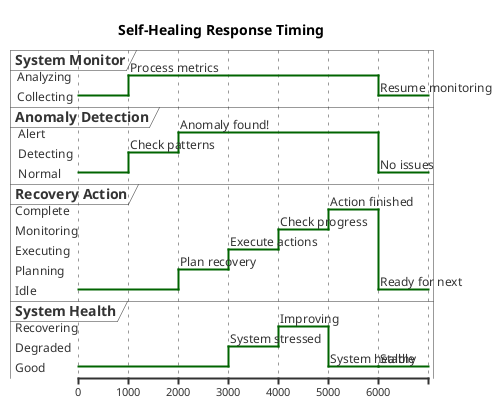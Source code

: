 @startuml
title Self-Healing Response Timing

robust "System Monitor" as Monitor
robust "Anomaly Detection" as Anomaly
robust "Recovery Action" as Recovery
robust "System Health" as Health

@0
Monitor is Collecting
Anomaly is Normal
Recovery is Idle
Health is Good

@1000
Monitor is Analyzing : Process metrics
Anomaly is Detecting : Check patterns

@2000
Anomaly is Alert : Anomaly found!
Recovery is Planning : Plan recovery

@3000
Recovery is Executing : Execute actions
Health is Degraded : System stressed

@4000
Recovery is Monitoring : Check progress
Health is Recovering : Improving

@5000
Recovery is Complete : Action finished
Health is Good : System healthy

@6000
Monitor is Collecting : Resume monitoring
Anomaly is Normal : No issues
Recovery is Idle : Ready for next
Health is Good : Stable

@enduml
